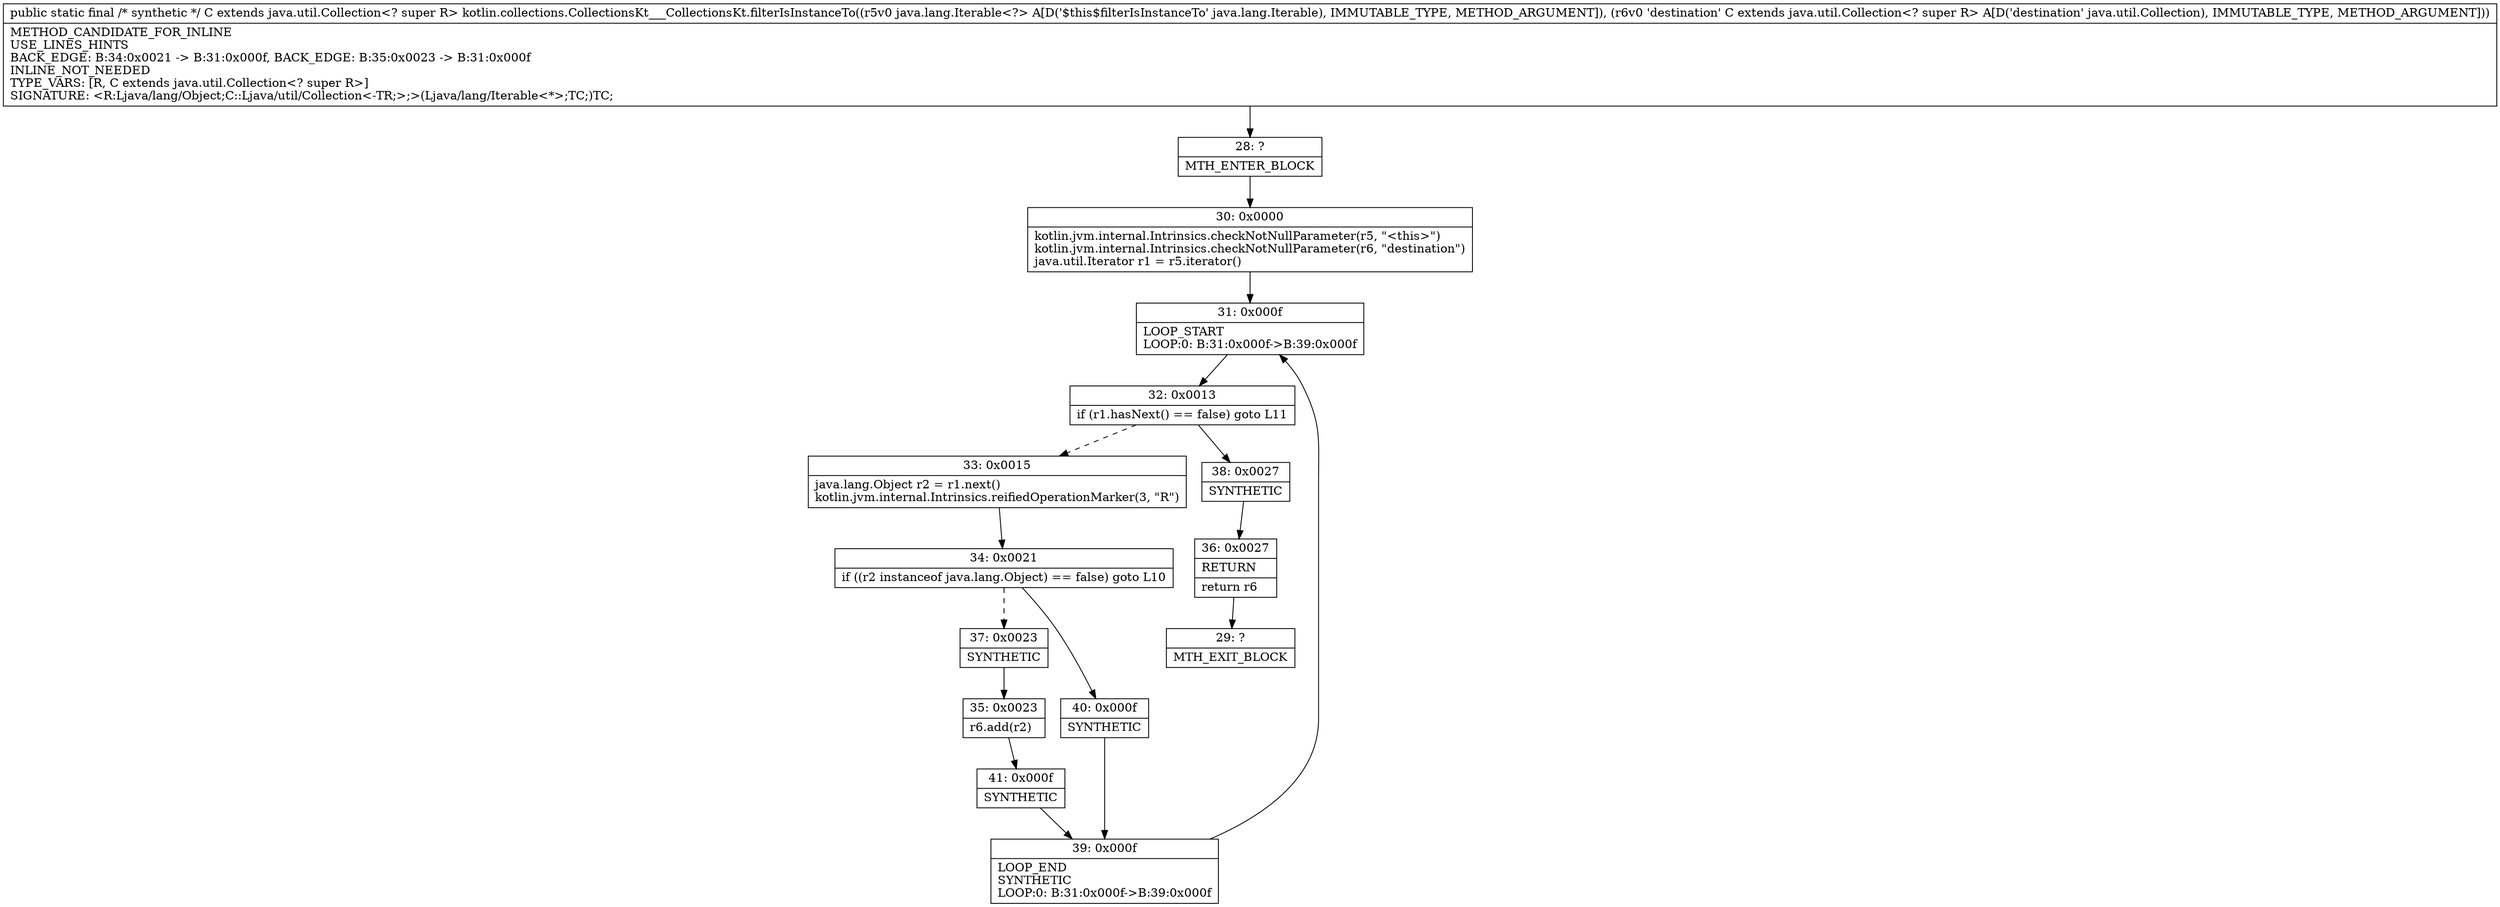 digraph "CFG forkotlin.collections.CollectionsKt___CollectionsKt.filterIsInstanceTo(Ljava\/lang\/Iterable;Ljava\/util\/Collection;)Ljava\/util\/Collection;" {
Node_28 [shape=record,label="{28\:\ ?|MTH_ENTER_BLOCK\l}"];
Node_30 [shape=record,label="{30\:\ 0x0000|kotlin.jvm.internal.Intrinsics.checkNotNullParameter(r5, \"\<this\>\")\lkotlin.jvm.internal.Intrinsics.checkNotNullParameter(r6, \"destination\")\ljava.util.Iterator r1 = r5.iterator()\l}"];
Node_31 [shape=record,label="{31\:\ 0x000f|LOOP_START\lLOOP:0: B:31:0x000f\-\>B:39:0x000f\l}"];
Node_32 [shape=record,label="{32\:\ 0x0013|if (r1.hasNext() == false) goto L11\l}"];
Node_33 [shape=record,label="{33\:\ 0x0015|java.lang.Object r2 = r1.next()\lkotlin.jvm.internal.Intrinsics.reifiedOperationMarker(3, \"R\")\l}"];
Node_34 [shape=record,label="{34\:\ 0x0021|if ((r2 instanceof java.lang.Object) == false) goto L10\l}"];
Node_37 [shape=record,label="{37\:\ 0x0023|SYNTHETIC\l}"];
Node_35 [shape=record,label="{35\:\ 0x0023|r6.add(r2)\l}"];
Node_41 [shape=record,label="{41\:\ 0x000f|SYNTHETIC\l}"];
Node_39 [shape=record,label="{39\:\ 0x000f|LOOP_END\lSYNTHETIC\lLOOP:0: B:31:0x000f\-\>B:39:0x000f\l}"];
Node_40 [shape=record,label="{40\:\ 0x000f|SYNTHETIC\l}"];
Node_38 [shape=record,label="{38\:\ 0x0027|SYNTHETIC\l}"];
Node_36 [shape=record,label="{36\:\ 0x0027|RETURN\l|return r6\l}"];
Node_29 [shape=record,label="{29\:\ ?|MTH_EXIT_BLOCK\l}"];
MethodNode[shape=record,label="{public static final \/* synthetic *\/ C extends java.util.Collection\<? super R\> kotlin.collections.CollectionsKt___CollectionsKt.filterIsInstanceTo((r5v0 java.lang.Iterable\<?\> A[D('$this$filterIsInstanceTo' java.lang.Iterable), IMMUTABLE_TYPE, METHOD_ARGUMENT]), (r6v0 'destination' C extends java.util.Collection\<? super R\> A[D('destination' java.util.Collection), IMMUTABLE_TYPE, METHOD_ARGUMENT]))  | METHOD_CANDIDATE_FOR_INLINE\lUSE_LINES_HINTS\lBACK_EDGE: B:34:0x0021 \-\> B:31:0x000f, BACK_EDGE: B:35:0x0023 \-\> B:31:0x000f\lINLINE_NOT_NEEDED\lTYPE_VARS: [R, C extends java.util.Collection\<? super R\>]\lSIGNATURE: \<R:Ljava\/lang\/Object;C::Ljava\/util\/Collection\<\-TR;\>;\>(Ljava\/lang\/Iterable\<*\>;TC;)TC;\l}"];
MethodNode -> Node_28;Node_28 -> Node_30;
Node_30 -> Node_31;
Node_31 -> Node_32;
Node_32 -> Node_33[style=dashed];
Node_32 -> Node_38;
Node_33 -> Node_34;
Node_34 -> Node_37[style=dashed];
Node_34 -> Node_40;
Node_37 -> Node_35;
Node_35 -> Node_41;
Node_41 -> Node_39;
Node_39 -> Node_31;
Node_40 -> Node_39;
Node_38 -> Node_36;
Node_36 -> Node_29;
}

